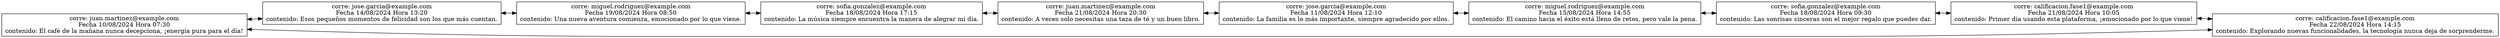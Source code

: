 digraph G {
rankdir=LR;
node [shape=record];
node0 [label="{corre: juan.martinez@example.com\nFecha 10/08/2024 Hora 07:30\ncontenido: El café de la mañana nunca decepciona, ¡energía pura para el día!}"];
node0 -> node1 [dir=both];
node1 [label="{corre: jose.garcia@example.com\nFecha 14/08/2024 Hora 13:20\ncontenido: Esos pequeños momentos de felicidad son los que más cuentan.}"];
node1 -> node2 [dir=both];
node2 [label="{corre: miguel.rodriguez@example.com\nFecha 19/08/2024 Hora 08:50\ncontenido: Una nueva aventura comienza, emocionado por lo que viene.}"];
node2 -> node3 [dir=both];
node3 [label="{corre: sofia.gonzalez@example.com\nFecha 18/08/2024 Hora 17:15\ncontenido: La música siempre encuentra la manera de alegrar mi día.}"];
node3 -> node4 [dir=both];
node4 [label="{corre: juan.martinez@example.com\nFecha 21/08/2024 Hora 20:30\ncontenido: A veces solo necesitas una taza de té y un buen libro.}"];
node4 -> node5 [dir=both];
node5 [label="{corre: jose.garcia@example.com\nFecha 11/08/2024 Hora 12:10\ncontenido: La familia es lo más importante, siempre agradecido por ellos.}"];
node5 -> node6 [dir=both];
node6 [label="{corre: miguel.rodriguez@example.com\nFecha 15/08/2024 Hora 14:55\ncontenido: El camino hacia el éxito está lleno de retos, pero vale la pena.}"];
node6 -> node7 [dir=both];
node7 [label="{corre: sofia.gonzalez@example.com\nFecha 18/08/2024 Hora 09:30\ncontenido: Las sonrisas sinceras son el mejor regalo que puedes dar.}"];
node7 -> node8 [dir=both];
node8 [label="{corre: calificacion.fase1@example.com\nFecha 21/08/2024 Hora 10:05\ncontenido: Primer día usando esta plataforma, ¡emocionado por lo que viene!}"];
node8 -> node9 [dir=both];
node9 [label="{corre: calificacion.fase1@example.com\nFecha 22/08/2024 Hora 14:15\ncontenido: Explorando nuevas funcionalidades, la tecnología nunca deja de sorprenderme.}"];
node9 -> node0 [dir=both];
}
